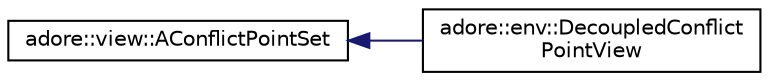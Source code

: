 digraph "Graphical Class Hierarchy"
{
 // LATEX_PDF_SIZE
  edge [fontname="Helvetica",fontsize="10",labelfontname="Helvetica",labelfontsize="10"];
  node [fontname="Helvetica",fontsize="10",shape=record];
  rankdir="LR";
  Node0 [label="adore::view::AConflictPointSet",height=0.2,width=0.4,color="black", fillcolor="white", style="filled",URL="$classadore_1_1view_1_1AConflictPointSet.html",tooltip=" "];
  Node0 -> Node1 [dir="back",color="midnightblue",fontsize="10",style="solid",fontname="Helvetica"];
  Node1 [label="adore::env::DecoupledConflict\lPointView",height=0.2,width=0.4,color="black", fillcolor="white", style="filled",URL="$classadore_1_1env_1_1DecoupledConflictPointView.html",tooltip=" "];
}
